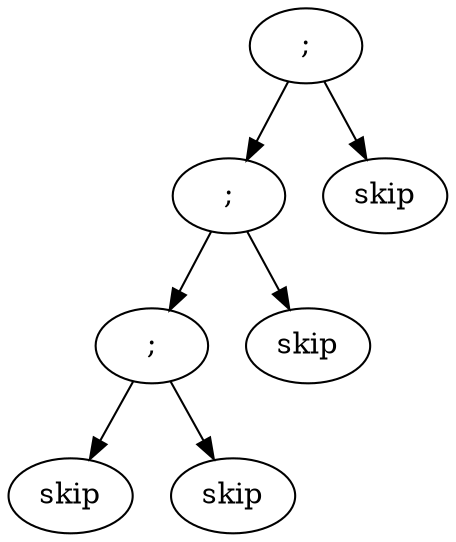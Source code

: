 digraph {
	A000 [label="skip"]
	A001 [label="skip"]
	A002 [label=";"]
	A003 [label="skip"]
	A004 [label=";"]
	A005 [label="skip"]
	A006 [label=";"]
	A006 -> A004
	A006 -> A005
	A004 -> A002
	A004 -> A003
	A002 -> A000
	A002 -> A001
}
